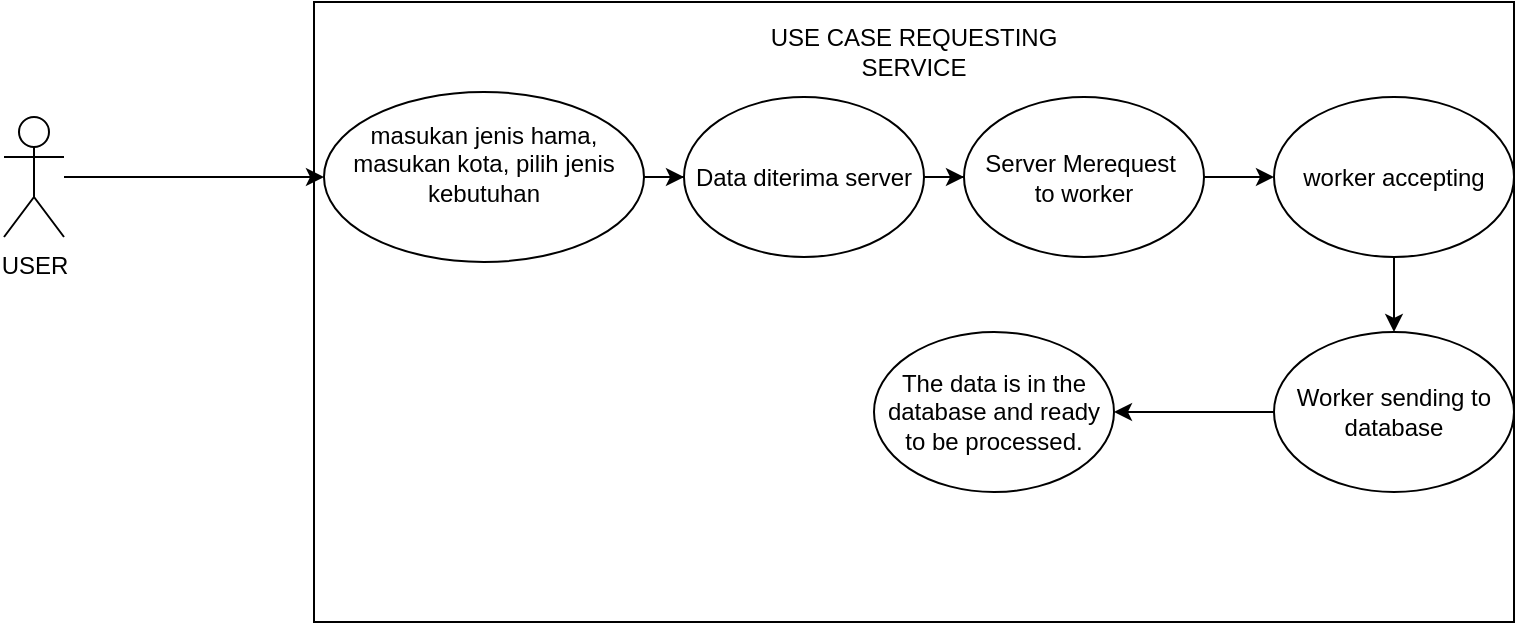 <mxfile version="24.7.8">
  <diagram name="Page-1" id="4rGjodRsTPPC2vz77WWb">
    <mxGraphModel dx="1434" dy="818" grid="1" gridSize="10" guides="1" tooltips="1" connect="1" arrows="1" fold="1" page="1" pageScale="1" pageWidth="850" pageHeight="1100" math="0" shadow="0">
      <root>
        <mxCell id="0" />
        <mxCell id="1" parent="0" />
        <mxCell id="OXy7An4cuTSHC5Mjl8pR-1" value="USER" style="shape=umlActor;verticalLabelPosition=bottom;verticalAlign=top;html=1;outlineConnect=0;" parent="1" vertex="1">
          <mxGeometry x="10" y="452.5" width="30" height="60" as="geometry" />
        </mxCell>
        <mxCell id="OXy7An4cuTSHC5Mjl8pR-3" value="" style="rounded=0;whiteSpace=wrap;html=1;" parent="1" vertex="1">
          <mxGeometry x="165" y="395" width="600" height="310" as="geometry" />
        </mxCell>
        <mxCell id="fIfisMPaBDod_NENlYvS-2" value="USE CASE REQUESTING SERVICE" style="text;html=1;align=center;verticalAlign=middle;whiteSpace=wrap;rounded=0;" parent="1" vertex="1">
          <mxGeometry x="380" y="405" width="170" height="30" as="geometry" />
        </mxCell>
        <mxCell id="fIfisMPaBDod_NENlYvS-3" value="" style="endArrow=classic;html=1;rounded=0;" parent="1" source="OXy7An4cuTSHC5Mjl8pR-1" target="fIfisMPaBDod_NENlYvS-4" edge="1">
          <mxGeometry width="50" height="50" relative="1" as="geometry">
            <mxPoint x="135" y="755" as="sourcePoint" />
            <mxPoint x="185" y="705" as="targetPoint" />
          </mxGeometry>
        </mxCell>
        <mxCell id="fIfisMPaBDod_NENlYvS-6" value="" style="edgeStyle=orthogonalEdgeStyle;rounded=0;orthogonalLoop=1;jettySize=auto;html=1;" parent="1" source="fIfisMPaBDod_NENlYvS-4" target="fIfisMPaBDod_NENlYvS-5" edge="1">
          <mxGeometry relative="1" as="geometry" />
        </mxCell>
        <mxCell id="fIfisMPaBDod_NENlYvS-4" value="masukan jenis hama,&lt;div&gt;masukan kota, pilih jenis kebutuhan&lt;/div&gt;&lt;div&gt;&lt;br&gt;&lt;/div&gt;" style="ellipse;whiteSpace=wrap;html=1;" parent="1" vertex="1">
          <mxGeometry x="170" y="440" width="160" height="85" as="geometry" />
        </mxCell>
        <mxCell id="fIfisMPaBDod_NENlYvS-8" value="" style="edgeStyle=orthogonalEdgeStyle;rounded=0;orthogonalLoop=1;jettySize=auto;html=1;" parent="1" source="fIfisMPaBDod_NENlYvS-5" target="fIfisMPaBDod_NENlYvS-7" edge="1">
          <mxGeometry relative="1" as="geometry" />
        </mxCell>
        <mxCell id="fIfisMPaBDod_NENlYvS-5" value="Data diterima server" style="ellipse;whiteSpace=wrap;html=1;" parent="1" vertex="1">
          <mxGeometry x="350" y="442.5" width="120" height="80" as="geometry" />
        </mxCell>
        <mxCell id="wq5eWC4YXnd-Min_hPrx-6" style="edgeStyle=orthogonalEdgeStyle;rounded=0;orthogonalLoop=1;jettySize=auto;html=1;exitX=1;exitY=0.5;exitDx=0;exitDy=0;entryX=0;entryY=0.5;entryDx=0;entryDy=0;" edge="1" parent="1" source="fIfisMPaBDod_NENlYvS-7" target="wq5eWC4YXnd-Min_hPrx-5">
          <mxGeometry relative="1" as="geometry" />
        </mxCell>
        <mxCell id="fIfisMPaBDod_NENlYvS-7" value="Server Merequest&amp;nbsp;&lt;div&gt;to worker&lt;/div&gt;" style="ellipse;whiteSpace=wrap;html=1;" parent="1" vertex="1">
          <mxGeometry x="490" y="442.5" width="120" height="80" as="geometry" />
        </mxCell>
        <mxCell id="wq5eWC4YXnd-Min_hPrx-8" value="" style="edgeStyle=orthogonalEdgeStyle;rounded=0;orthogonalLoop=1;jettySize=auto;html=1;" edge="1" parent="1" source="wq5eWC4YXnd-Min_hPrx-5" target="wq5eWC4YXnd-Min_hPrx-7">
          <mxGeometry relative="1" as="geometry" />
        </mxCell>
        <mxCell id="wq5eWC4YXnd-Min_hPrx-5" value="worker accepting" style="ellipse;whiteSpace=wrap;html=1;" vertex="1" parent="1">
          <mxGeometry x="645" y="442.5" width="120" height="80" as="geometry" />
        </mxCell>
        <mxCell id="wq5eWC4YXnd-Min_hPrx-10" value="" style="edgeStyle=orthogonalEdgeStyle;rounded=0;orthogonalLoop=1;jettySize=auto;html=1;" edge="1" parent="1" source="wq5eWC4YXnd-Min_hPrx-7" target="wq5eWC4YXnd-Min_hPrx-9">
          <mxGeometry relative="1" as="geometry" />
        </mxCell>
        <mxCell id="wq5eWC4YXnd-Min_hPrx-7" value="Worker sending to&lt;div&gt;database&lt;/div&gt;" style="ellipse;whiteSpace=wrap;html=1;" vertex="1" parent="1">
          <mxGeometry x="645" y="560" width="120" height="80" as="geometry" />
        </mxCell>
        <mxCell id="wq5eWC4YXnd-Min_hPrx-9" value="The data is in the database and ready to be processed." style="ellipse;whiteSpace=wrap;html=1;" vertex="1" parent="1">
          <mxGeometry x="445" y="560" width="120" height="80" as="geometry" />
        </mxCell>
      </root>
    </mxGraphModel>
  </diagram>
</mxfile>

